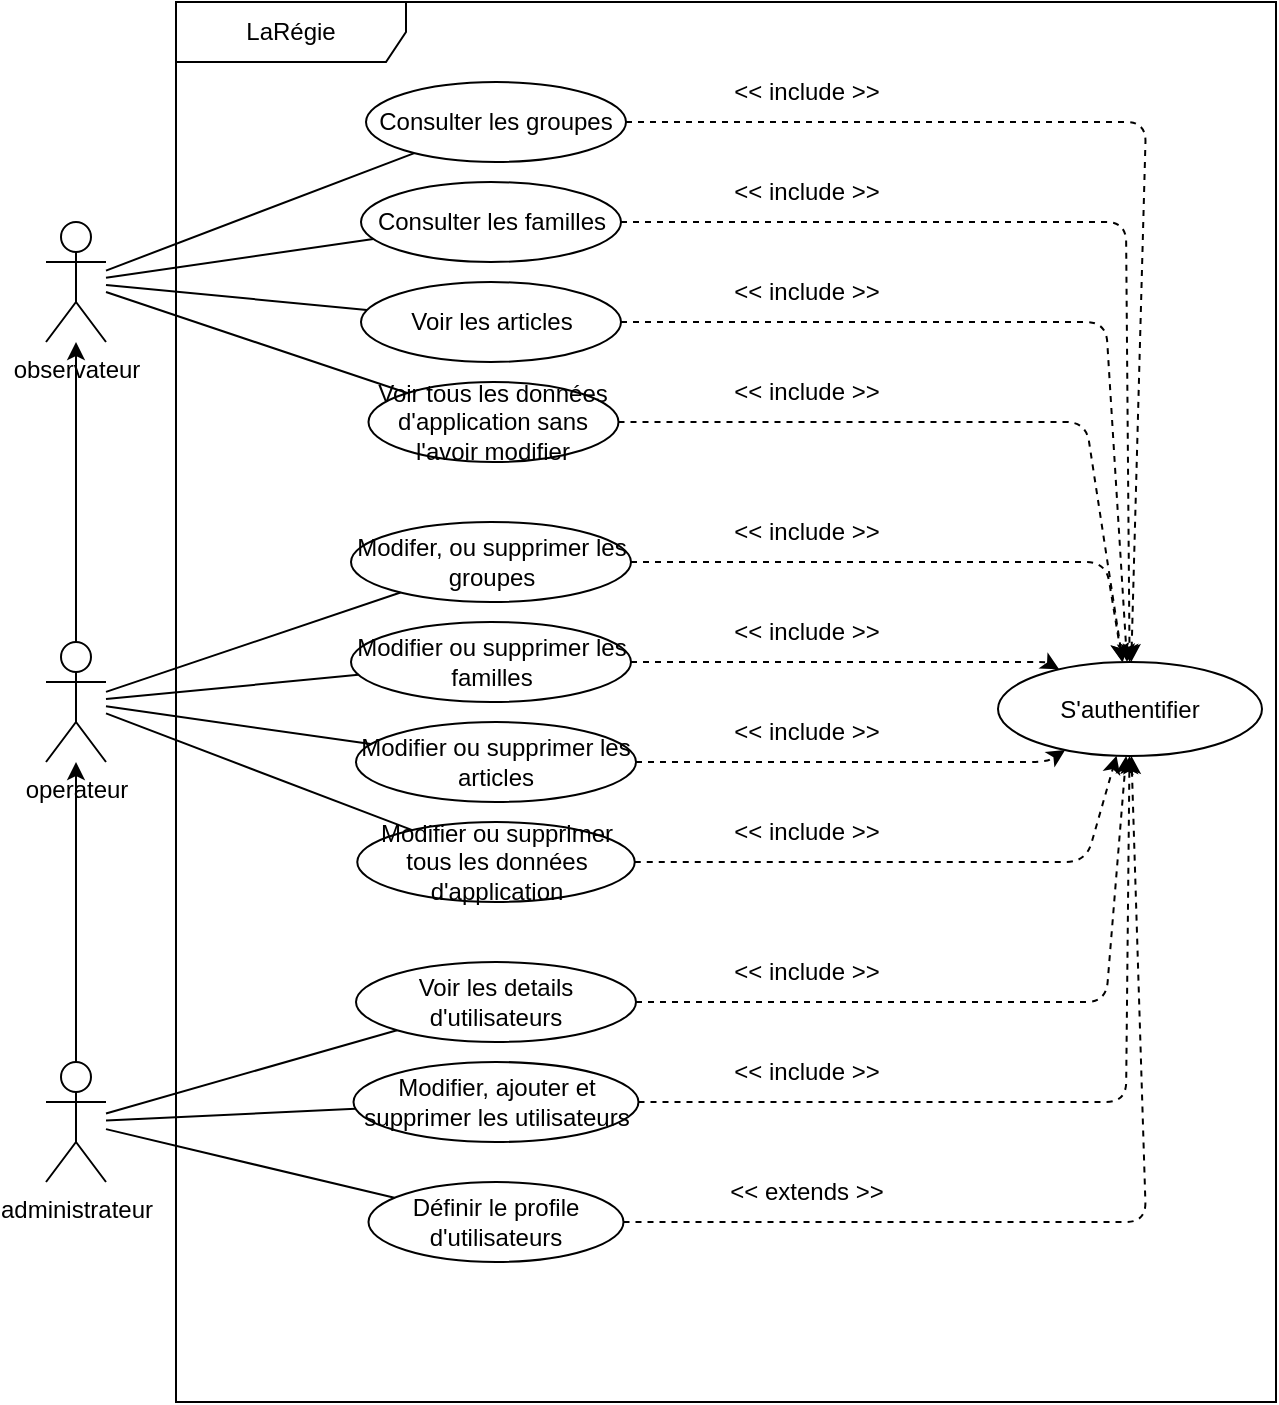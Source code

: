 <mxfile>
    <diagram id="mMqcAq7_Z_WyvQNh2dCS" name="Page-1">
        <mxGraphModel dx="3049" dy="1649" grid="0" gridSize="10" guides="1" tooltips="1" connect="1" arrows="1" fold="1" page="0" pageScale="1" pageWidth="1000" pageHeight="700" math="0" shadow="0">
            <root>
                <mxCell id="0"/>
                <mxCell id="1" parent="0"/>
                <mxCell id="2" value="LaRégie" style="shape=umlFrame;whiteSpace=wrap;html=1;width=115;height=30;movable=0;resizable=0;rotatable=0;deletable=0;editable=0;connectable=0;" parent="1" vertex="1">
                    <mxGeometry x="225" width="550" height="700" as="geometry"/>
                </mxCell>
                <mxCell id="11" style="edgeStyle=none;html=1;endArrow=none;endFill=0;" parent="1" source="3" target="10" edge="1">
                    <mxGeometry relative="1" as="geometry"/>
                </mxCell>
                <mxCell id="3" value="observateur" style="shape=umlActor;verticalLabelPosition=bottom;verticalAlign=top;html=1;" parent="1" vertex="1">
                    <mxGeometry x="160" y="110" width="30" height="60" as="geometry"/>
                </mxCell>
                <mxCell id="7" style="edgeStyle=none;html=1;" parent="1" source="4" target="3" edge="1">
                    <mxGeometry relative="1" as="geometry"/>
                </mxCell>
                <mxCell id="4" value="operateur" style="shape=umlActor;verticalLabelPosition=bottom;verticalAlign=top;html=1;" parent="1" vertex="1">
                    <mxGeometry x="160" y="320" width="30" height="60" as="geometry"/>
                </mxCell>
                <mxCell id="6" style="edgeStyle=none;html=1;" parent="1" source="5" target="4" edge="1">
                    <mxGeometry relative="1" as="geometry"/>
                </mxCell>
                <mxCell id="5" value="administrateur" style="shape=umlActor;verticalLabelPosition=bottom;verticalAlign=top;html=1;" parent="1" vertex="1">
                    <mxGeometry x="160" y="530" width="30" height="60" as="geometry"/>
                </mxCell>
                <mxCell id="39" style="edgeStyle=none;html=1;dashed=1;endArrow=classic;endFill=1;" parent="1" source="10" target="38" edge="1">
                    <mxGeometry relative="1" as="geometry">
                        <Array as="points">
                            <mxPoint x="710" y="60"/>
                        </Array>
                    </mxGeometry>
                </mxCell>
                <mxCell id="10" value="Consulter les groupes" style="ellipse;whiteSpace=wrap;html=1;" parent="1" vertex="1">
                    <mxGeometry x="320" y="40" width="130" height="40" as="geometry"/>
                </mxCell>
                <mxCell id="12" style="edgeStyle=none;html=1;endArrow=none;endFill=0;" parent="1" source="5" target="13" edge="1">
                    <mxGeometry relative="1" as="geometry">
                        <mxPoint x="200" y="529.997" as="sourcePoint"/>
                    </mxGeometry>
                </mxCell>
                <mxCell id="48" style="edgeStyle=none;html=1;dashed=1;endArrow=classic;endFill=1;" parent="1" source="13" target="38" edge="1">
                    <mxGeometry relative="1" as="geometry">
                        <Array as="points">
                            <mxPoint x="690" y="500"/>
                        </Array>
                    </mxGeometry>
                </mxCell>
                <mxCell id="13" value="Voir les details d'utilisateurs" style="ellipse;whiteSpace=wrap;html=1;" parent="1" vertex="1">
                    <mxGeometry x="315" y="480" width="140" height="40" as="geometry"/>
                </mxCell>
                <mxCell id="47" style="edgeStyle=none;html=1;dashed=1;endArrow=classic;endFill=1;" parent="1" source="14" target="38" edge="1">
                    <mxGeometry relative="1" as="geometry">
                        <Array as="points">
                            <mxPoint x="700" y="550"/>
                        </Array>
                    </mxGeometry>
                </mxCell>
                <mxCell id="14" value="Modifier, ajouter et supprimer les utilisateurs" style="ellipse;whiteSpace=wrap;html=1;" parent="1" vertex="1">
                    <mxGeometry x="313.75" y="530" width="142.5" height="40" as="geometry"/>
                </mxCell>
                <mxCell id="15" style="edgeStyle=none;html=1;endArrow=none;endFill=0;" parent="1" source="5" target="14" edge="1">
                    <mxGeometry relative="1" as="geometry">
                        <mxPoint x="200" y="566.002" as="sourcePoint"/>
                        <mxPoint x="358.867" y="523.659" as="targetPoint"/>
                    </mxGeometry>
                </mxCell>
                <mxCell id="46" style="edgeStyle=none;html=1;dashed=1;endArrow=classic;endFill=1;" parent="1" source="16" target="38" edge="1">
                    <mxGeometry relative="1" as="geometry">
                        <Array as="points">
                            <mxPoint x="710" y="610"/>
                        </Array>
                    </mxGeometry>
                </mxCell>
                <mxCell id="16" value="Définir le profile d'utilisateurs" style="ellipse;whiteSpace=wrap;html=1;" parent="1" vertex="1">
                    <mxGeometry x="321.25" y="590" width="127.5" height="40" as="geometry"/>
                </mxCell>
                <mxCell id="17" style="edgeStyle=none;html=1;endArrow=none;endFill=0;" parent="1" source="5" target="16" edge="1">
                    <mxGeometry relative="1" as="geometry">
                        <mxPoint x="200" y="570" as="sourcePoint"/>
                        <mxPoint x="340.0" y="570" as="targetPoint"/>
                    </mxGeometry>
                </mxCell>
                <mxCell id="42" style="edgeStyle=none;html=1;dashed=1;endArrow=classic;endFill=1;" parent="1" source="20" target="38" edge="1">
                    <mxGeometry relative="1" as="geometry">
                        <Array as="points">
                            <mxPoint x="690" y="280"/>
                        </Array>
                    </mxGeometry>
                </mxCell>
                <mxCell id="20" value="Modifer, ou supprimer les groupes" style="ellipse;whiteSpace=wrap;html=1;" parent="1" vertex="1">
                    <mxGeometry x="312.5" y="260" width="140" height="40" as="geometry"/>
                </mxCell>
                <mxCell id="21" style="edgeStyle=none;html=1;endArrow=none;endFill=0;" parent="1" source="4" target="20" edge="1">
                    <mxGeometry relative="1" as="geometry">
                        <mxPoint x="200" y="563.641" as="sourcePoint"/>
                        <mxPoint x="310.961" y="516.601" as="targetPoint"/>
                    </mxGeometry>
                </mxCell>
                <mxCell id="43" style="edgeStyle=none;html=1;dashed=1;endArrow=classic;endFill=1;" parent="1" source="22" target="38" edge="1">
                    <mxGeometry relative="1" as="geometry">
                        <Array as="points">
                            <mxPoint x="660" y="330"/>
                        </Array>
                    </mxGeometry>
                </mxCell>
                <mxCell id="22" value="Modifier ou supprimer les familles" style="ellipse;whiteSpace=wrap;html=1;" parent="1" vertex="1">
                    <mxGeometry x="312.5" y="310" width="140" height="40" as="geometry"/>
                </mxCell>
                <mxCell id="23" style="edgeStyle=none;html=1;endArrow=none;endFill=0;" parent="1" source="4" target="22" edge="1">
                    <mxGeometry relative="1" as="geometry">
                        <mxPoint x="200" y="357.335" as="sourcePoint"/>
                        <mxPoint x="350.594" y="330.579" as="targetPoint"/>
                    </mxGeometry>
                </mxCell>
                <mxCell id="40" style="edgeStyle=none;html=1;dashed=1;endArrow=classic;endFill=1;" parent="1" source="28" target="38" edge="1">
                    <mxGeometry relative="1" as="geometry">
                        <Array as="points">
                            <mxPoint x="700" y="110"/>
                        </Array>
                    </mxGeometry>
                </mxCell>
                <mxCell id="28" value="Consulter les familles" style="ellipse;whiteSpace=wrap;html=1;" parent="1" vertex="1">
                    <mxGeometry x="317.5" y="90" width="130" height="40" as="geometry"/>
                </mxCell>
                <mxCell id="29" style="edgeStyle=none;html=1;endArrow=none;endFill=0;" parent="1" source="3" target="28" edge="1">
                    <mxGeometry relative="1" as="geometry">
                        <mxPoint x="200" y="145.884" as="sourcePoint"/>
                        <mxPoint x="391.53" y="93.326" as="targetPoint"/>
                    </mxGeometry>
                </mxCell>
                <mxCell id="30" style="edgeStyle=none;html=1;endArrow=none;endFill=0;" parent="1" source="3" target="31" edge="1">
                    <mxGeometry relative="1" as="geometry">
                        <mxPoint x="200" y="146.77" as="sourcePoint"/>
                        <mxPoint x="630" y="100" as="targetPoint"/>
                    </mxGeometry>
                </mxCell>
                <mxCell id="41" style="edgeStyle=none;html=1;dashed=1;endArrow=classic;endFill=1;" parent="1" source="31" target="38" edge="1">
                    <mxGeometry relative="1" as="geometry">
                        <Array as="points">
                            <mxPoint x="690" y="160"/>
                        </Array>
                    </mxGeometry>
                </mxCell>
                <mxCell id="31" value="Voir les articles" style="ellipse;whiteSpace=wrap;html=1;" parent="1" vertex="1">
                    <mxGeometry x="317.5" y="140" width="130" height="40" as="geometry"/>
                </mxCell>
                <mxCell id="44" style="edgeStyle=none;html=1;dashed=1;endArrow=classic;endFill=1;" parent="1" source="32" target="38" edge="1">
                    <mxGeometry relative="1" as="geometry">
                        <Array as="points">
                            <mxPoint x="660" y="380"/>
                        </Array>
                    </mxGeometry>
                </mxCell>
                <mxCell id="32" value="Modifier ou supprimer les articles" style="ellipse;whiteSpace=wrap;html=1;" parent="1" vertex="1">
                    <mxGeometry x="315" y="360" width="140" height="40" as="geometry"/>
                </mxCell>
                <mxCell id="33" style="edgeStyle=none;html=1;endArrow=none;endFill=0;" parent="1" source="4" target="32" edge="1">
                    <mxGeometry relative="1" as="geometry">
                        <mxPoint x="200" y="357.694" as="sourcePoint"/>
                        <mxPoint x="318.394" y="339.497" as="targetPoint"/>
                    </mxGeometry>
                </mxCell>
                <mxCell id="45" style="edgeStyle=none;html=1;dashed=1;endArrow=classic;endFill=1;" parent="1" source="34" target="38" edge="1">
                    <mxGeometry relative="1" as="geometry">
                        <Array as="points">
                            <mxPoint x="680" y="430"/>
                        </Array>
                    </mxGeometry>
                </mxCell>
                <mxCell id="34" value="Modifier ou supprimer tous les données d'application" style="ellipse;whiteSpace=wrap;html=1;" parent="1" vertex="1">
                    <mxGeometry x="315.63" y="410" width="138.75" height="40" as="geometry"/>
                </mxCell>
                <mxCell id="35" style="edgeStyle=none;html=1;endArrow=none;endFill=0;" parent="1" source="4" target="34" edge="1">
                    <mxGeometry relative="1" as="geometry">
                        <mxPoint x="190" y="410.004" as="sourcePoint"/>
                        <mxPoint x="318.394" y="398.117" as="targetPoint"/>
                    </mxGeometry>
                </mxCell>
                <mxCell id="36" style="edgeStyle=none;html=1;endArrow=none;endFill=0;" parent="1" source="3" target="37" edge="1">
                    <mxGeometry relative="1" as="geometry">
                        <mxPoint x="190" y="182.4" as="sourcePoint"/>
                        <mxPoint x="630" y="140" as="targetPoint"/>
                    </mxGeometry>
                </mxCell>
                <mxCell id="64" style="edgeStyle=none;html=1;exitX=1;exitY=0.5;exitDx=0;exitDy=0;dashed=1;endArrow=classic;endFill=1;" parent="1" source="37" target="38" edge="1">
                    <mxGeometry relative="1" as="geometry">
                        <Array as="points">
                            <mxPoint x="680" y="210"/>
                        </Array>
                    </mxGeometry>
                </mxCell>
                <mxCell id="37" value="Voir tous les données d'application sans l'avoir modifier" style="ellipse;whiteSpace=wrap;html=1;" parent="1" vertex="1">
                    <mxGeometry x="321.25" y="190" width="125" height="40" as="geometry"/>
                </mxCell>
                <mxCell id="38" value="S'authentifier" style="ellipse;whiteSpace=wrap;html=1;" parent="1" vertex="1">
                    <mxGeometry x="636" y="330" width="132" height="47" as="geometry"/>
                </mxCell>
                <mxCell id="50" value="&amp;lt;&amp;lt; include &amp;gt;&amp;gt;" style="text;html=1;align=center;verticalAlign=middle;resizable=0;points=[];autosize=1;strokeColor=none;fillColor=none;" parent="1" vertex="1">
                    <mxGeometry x="490" y="30" width="100" height="30" as="geometry"/>
                </mxCell>
                <mxCell id="51" value="&amp;lt;&amp;lt; include &amp;gt;&amp;gt;" style="text;html=1;align=center;verticalAlign=middle;resizable=0;points=[];autosize=1;strokeColor=none;fillColor=none;" parent="1" vertex="1">
                    <mxGeometry x="490" y="80" width="100" height="30" as="geometry"/>
                </mxCell>
                <mxCell id="52" value="&amp;lt;&amp;lt; include &amp;gt;&amp;gt;" style="text;html=1;align=center;verticalAlign=middle;resizable=0;points=[];autosize=1;strokeColor=none;fillColor=none;" parent="1" vertex="1">
                    <mxGeometry x="490" y="130" width="100" height="30" as="geometry"/>
                </mxCell>
                <mxCell id="53" value="&amp;lt;&amp;lt; include &amp;gt;&amp;gt;" style="text;html=1;align=center;verticalAlign=middle;resizable=0;points=[];autosize=1;strokeColor=none;fillColor=none;" parent="1" vertex="1">
                    <mxGeometry x="490" y="250" width="100" height="30" as="geometry"/>
                </mxCell>
                <mxCell id="54" value="&amp;lt;&amp;lt; include &amp;gt;&amp;gt;" style="text;html=1;align=center;verticalAlign=middle;resizable=0;points=[];autosize=1;strokeColor=none;fillColor=none;" parent="1" vertex="1">
                    <mxGeometry x="490" y="300" width="100" height="30" as="geometry"/>
                </mxCell>
                <mxCell id="55" value="&amp;lt;&amp;lt; include &amp;gt;&amp;gt;" style="text;html=1;align=center;verticalAlign=middle;resizable=0;points=[];autosize=1;strokeColor=none;fillColor=none;" parent="1" vertex="1">
                    <mxGeometry x="490" y="350" width="100" height="30" as="geometry"/>
                </mxCell>
                <mxCell id="56" value="&amp;lt;&amp;lt; include &amp;gt;&amp;gt;" style="text;html=1;align=center;verticalAlign=middle;resizable=0;points=[];autosize=1;strokeColor=none;fillColor=none;" parent="1" vertex="1">
                    <mxGeometry x="490" y="400" width="100" height="30" as="geometry"/>
                </mxCell>
                <mxCell id="57" value="&amp;lt;&amp;lt; include &amp;gt;&amp;gt;" style="text;html=1;align=center;verticalAlign=middle;resizable=0;points=[];autosize=1;strokeColor=none;fillColor=none;" parent="1" vertex="1">
                    <mxGeometry x="490" y="470" width="100" height="30" as="geometry"/>
                </mxCell>
                <mxCell id="58" value="&amp;lt;&amp;lt; include &amp;gt;&amp;gt;" style="text;html=1;align=center;verticalAlign=middle;resizable=0;points=[];autosize=1;strokeColor=none;fillColor=none;" parent="1" vertex="1">
                    <mxGeometry x="490" y="520" width="100" height="30" as="geometry"/>
                </mxCell>
                <mxCell id="59" value="&amp;lt;&amp;lt; extends &amp;gt;&amp;gt;" style="text;html=1;align=center;verticalAlign=middle;resizable=0;points=[];autosize=1;strokeColor=none;fillColor=none;" parent="1" vertex="1">
                    <mxGeometry x="490" y="580" width="100" height="30" as="geometry"/>
                </mxCell>
                <mxCell id="65" value="&amp;lt;&amp;lt; include &amp;gt;&amp;gt;" style="text;html=1;align=center;verticalAlign=middle;resizable=0;points=[];autosize=1;strokeColor=none;fillColor=none;" parent="1" vertex="1">
                    <mxGeometry x="490" y="180" width="100" height="30" as="geometry"/>
                </mxCell>
            </root>
        </mxGraphModel>
    </diagram>
</mxfile>